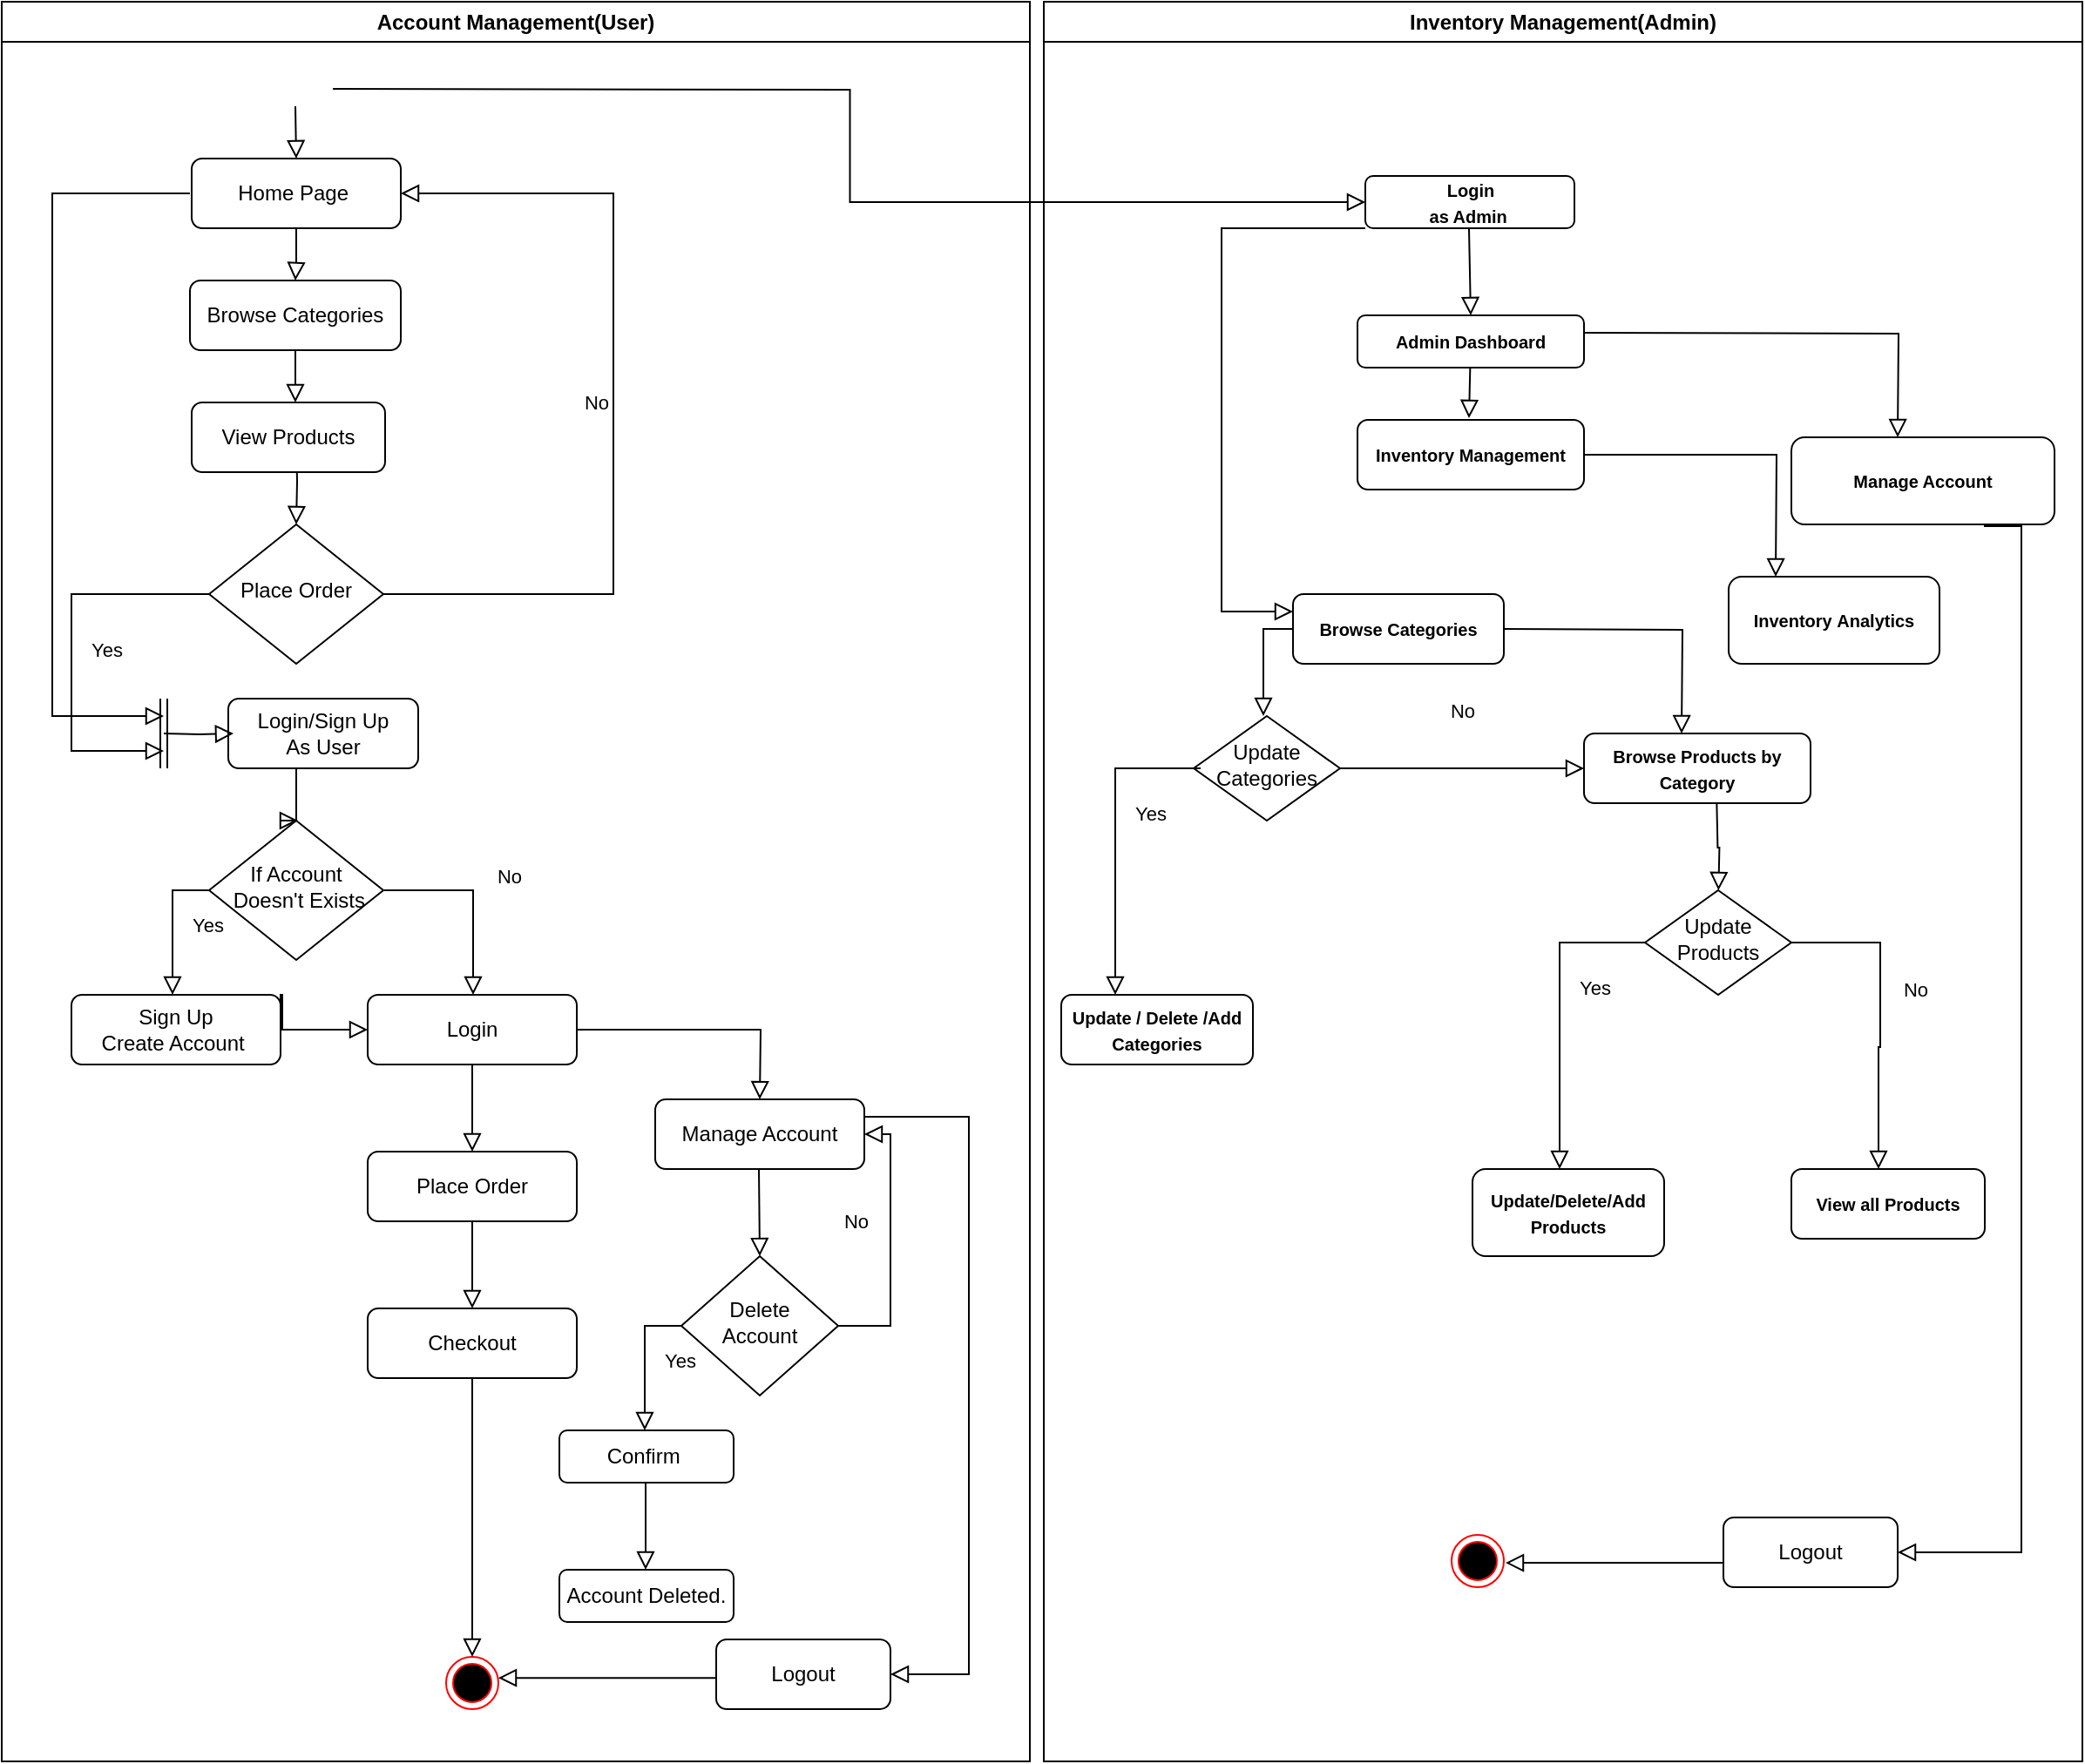 <mxfile scale="1" border="0" version="24.8.3">
  <diagram id="C5RBs43oDa-KdzZeNtuy" name="Page-1">
    <mxGraphModel dx="2741" dy="2236" grid="1" gridSize="10" guides="1" tooltips="1" connect="1" arrows="1" fold="1" page="1" pageScale="1" pageWidth="827" pageHeight="1169" math="0" shadow="0">
      <root>
        <mxCell id="WIyWlLk6GJQsqaUBKTNV-0" />
        <mxCell id="WIyWlLk6GJQsqaUBKTNV-1" parent="WIyWlLk6GJQsqaUBKTNV-0" />
        <mxCell id="5u7Is4vucsxlMqOVXEsp-0" value="Account Management(User)" style="swimlane;whiteSpace=wrap;html=1;align=center;" parent="WIyWlLk6GJQsqaUBKTNV-1" vertex="1">
          <mxGeometry x="-780" y="-750" width="590" height="1010" as="geometry" />
        </mxCell>
        <mxCell id="5u7Is4vucsxlMqOVXEsp-6" value="Place Order" style="rhombus;whiteSpace=wrap;html=1;shadow=0;fontFamily=Helvetica;fontSize=12;align=center;strokeWidth=1;spacing=6;spacingTop=-4;" parent="5u7Is4vucsxlMqOVXEsp-0" vertex="1">
          <mxGeometry x="119" y="300" width="100" height="80" as="geometry" />
        </mxCell>
        <mxCell id="5u7Is4vucsxlMqOVXEsp-13" value="" style="shape=image;html=1;verticalAlign=top;verticalLabelPosition=bottom;labelBackgroundColor=#ffffff;imageAspect=0;aspect=fixed;image=https://cdn4.iconfinder.com/data/icons/essential-app-2/16/record-round-circle-dot-128.png" parent="5u7Is4vucsxlMqOVXEsp-0" vertex="1">
          <mxGeometry x="150" y="30" width="38" height="38" as="geometry" />
        </mxCell>
        <mxCell id="5u7Is4vucsxlMqOVXEsp-3" value="Home Page&amp;nbsp;" style="rounded=1;whiteSpace=wrap;html=1;fontSize=12;glass=0;strokeWidth=1;shadow=0;" parent="5u7Is4vucsxlMqOVXEsp-0" vertex="1">
          <mxGeometry x="109" y="90" width="120" height="40" as="geometry" />
        </mxCell>
        <mxCell id="5u7Is4vucsxlMqOVXEsp-2" value="" style="rounded=0;html=1;jettySize=auto;orthogonalLoop=1;fontSize=11;endArrow=block;endFill=0;endSize=8;strokeWidth=1;shadow=0;labelBackgroundColor=none;edgeStyle=orthogonalEdgeStyle;" parent="5u7Is4vucsxlMqOVXEsp-0" target="5u7Is4vucsxlMqOVXEsp-6" edge="1">
          <mxGeometry relative="1" as="geometry">
            <mxPoint x="169" y="250" as="sourcePoint" />
          </mxGeometry>
        </mxCell>
        <mxCell id="5u7Is4vucsxlMqOVXEsp-14" value="" style="rounded=0;html=1;jettySize=auto;orthogonalLoop=1;fontSize=11;endArrow=block;endFill=0;endSize=8;strokeWidth=1;shadow=0;labelBackgroundColor=none;edgeStyle=orthogonalEdgeStyle;entryX=0.5;entryY=0;entryDx=0;entryDy=0;" parent="5u7Is4vucsxlMqOVXEsp-0" target="5u7Is4vucsxlMqOVXEsp-3" edge="1">
          <mxGeometry relative="1" as="geometry">
            <mxPoint x="168.5" y="60" as="sourcePoint" />
            <mxPoint x="169" y="100" as="targetPoint" />
          </mxGeometry>
        </mxCell>
        <mxCell id="5u7Is4vucsxlMqOVXEsp-16" value="Browse Categories" style="rounded=1;whiteSpace=wrap;html=1;fontSize=12;glass=0;strokeWidth=1;shadow=0;" parent="5u7Is4vucsxlMqOVXEsp-0" vertex="1">
          <mxGeometry x="108" y="160" width="121" height="40" as="geometry" />
        </mxCell>
        <mxCell id="5u7Is4vucsxlMqOVXEsp-17" value="" style="rounded=0;html=1;jettySize=auto;orthogonalLoop=1;fontSize=11;endArrow=block;endFill=0;endSize=8;strokeWidth=1;shadow=0;labelBackgroundColor=none;edgeStyle=orthogonalEdgeStyle;" parent="5u7Is4vucsxlMqOVXEsp-0" source="5u7Is4vucsxlMqOVXEsp-3" target="5u7Is4vucsxlMqOVXEsp-16" edge="1">
          <mxGeometry relative="1" as="geometry">
            <mxPoint x="199" y="170" as="sourcePoint" />
            <mxPoint x="199" y="240" as="targetPoint" />
          </mxGeometry>
        </mxCell>
        <mxCell id="5u7Is4vucsxlMqOVXEsp-5" value="No" style="edgeStyle=orthogonalEdgeStyle;rounded=0;html=1;jettySize=auto;orthogonalLoop=1;fontSize=11;endArrow=block;endFill=0;endSize=8;strokeWidth=1;shadow=0;labelBackgroundColor=none;entryX=1;entryY=0.5;entryDx=0;entryDy=0;exitX=1;exitY=0.5;exitDx=0;exitDy=0;" parent="5u7Is4vucsxlMqOVXEsp-0" source="5u7Is4vucsxlMqOVXEsp-6" edge="1">
          <mxGeometry y="10" relative="1" as="geometry">
            <mxPoint as="offset" />
            <mxPoint x="238" y="410" as="sourcePoint" />
            <mxPoint x="229" y="110" as="targetPoint" />
            <Array as="points">
              <mxPoint x="351" y="340" />
              <mxPoint x="351" y="110" />
            </Array>
          </mxGeometry>
        </mxCell>
        <mxCell id="5u7Is4vucsxlMqOVXEsp-23" value="Yes" style="rounded=0;html=1;jettySize=auto;orthogonalLoop=1;fontSize=11;endArrow=block;endFill=0;endSize=8;strokeWidth=1;shadow=0;labelBackgroundColor=none;edgeStyle=orthogonalEdgeStyle;exitX=0;exitY=0.5;exitDx=0;exitDy=0;" parent="5u7Is4vucsxlMqOVXEsp-0" source="5u7Is4vucsxlMqOVXEsp-6" edge="1">
          <mxGeometry y="20" relative="1" as="geometry">
            <mxPoint as="offset" />
            <mxPoint x="120.5" y="330" as="sourcePoint" />
            <mxPoint x="93" y="430" as="targetPoint" />
            <Array as="points">
              <mxPoint x="40" y="340" />
              <mxPoint x="40" y="430" />
            </Array>
          </mxGeometry>
        </mxCell>
        <mxCell id="5u7Is4vucsxlMqOVXEsp-25" value="Login/Sign Up&lt;br&gt;As User" style="rounded=1;whiteSpace=wrap;html=1;fontSize=12;glass=0;strokeWidth=1;shadow=0;" parent="5u7Is4vucsxlMqOVXEsp-0" vertex="1">
          <mxGeometry x="130" y="400" width="109" height="40" as="geometry" />
        </mxCell>
        <mxCell id="5u7Is4vucsxlMqOVXEsp-31" value="If Account&lt;div&gt;&amp;nbsp;Doesn&#39;t Exists&lt;/div&gt;" style="rhombus;whiteSpace=wrap;html=1;shadow=0;fontFamily=Helvetica;fontSize=12;align=center;strokeWidth=1;spacing=6;spacingTop=-4;" parent="5u7Is4vucsxlMqOVXEsp-0" vertex="1">
          <mxGeometry x="119" y="470" width="100" height="80" as="geometry" />
        </mxCell>
        <mxCell id="5u7Is4vucsxlMqOVXEsp-34" value="Yes" style="rounded=0;html=1;jettySize=auto;orthogonalLoop=1;fontSize=11;endArrow=block;endFill=0;endSize=8;strokeWidth=1;shadow=0;labelBackgroundColor=none;edgeStyle=orthogonalEdgeStyle;" parent="5u7Is4vucsxlMqOVXEsp-0" edge="1">
          <mxGeometry y="20" relative="1" as="geometry">
            <mxPoint as="offset" />
            <mxPoint x="119" y="510" as="sourcePoint" />
            <mxPoint x="98" y="570" as="targetPoint" />
            <Array as="points">
              <mxPoint x="98" y="510" />
            </Array>
          </mxGeometry>
        </mxCell>
        <mxCell id="5u7Is4vucsxlMqOVXEsp-38" value="Sign Up&lt;br&gt;Create Account&amp;nbsp;" style="rounded=1;whiteSpace=wrap;html=1;fontSize=12;glass=0;strokeWidth=1;shadow=0;" parent="5u7Is4vucsxlMqOVXEsp-0" vertex="1">
          <mxGeometry x="40" y="570" width="120" height="40" as="geometry" />
        </mxCell>
        <mxCell id="5u7Is4vucsxlMqOVXEsp-42" value="" style="rounded=0;html=1;jettySize=auto;orthogonalLoop=1;fontSize=11;endArrow=block;endFill=0;endSize=8;strokeWidth=1;shadow=0;labelBackgroundColor=none;edgeStyle=orthogonalEdgeStyle;" parent="5u7Is4vucsxlMqOVXEsp-0" edge="1">
          <mxGeometry relative="1" as="geometry">
            <mxPoint x="169" y="450" as="sourcePoint" />
            <mxPoint x="170" y="470" as="targetPoint" />
            <Array as="points">
              <mxPoint x="169" y="440" />
              <mxPoint x="169" y="440" />
            </Array>
          </mxGeometry>
        </mxCell>
        <mxCell id="5u7Is4vucsxlMqOVXEsp-49" value="No&lt;div&gt;&lt;br&gt;&lt;div&gt;&lt;br&gt;&lt;/div&gt;&lt;/div&gt;" style="rounded=0;html=1;jettySize=auto;orthogonalLoop=1;fontSize=11;endArrow=block;endFill=0;endSize=8;strokeWidth=1;shadow=0;labelBackgroundColor=none;edgeStyle=orthogonalEdgeStyle;" parent="5u7Is4vucsxlMqOVXEsp-0" edge="1">
          <mxGeometry y="20" relative="1" as="geometry">
            <mxPoint as="offset" />
            <mxPoint x="219.5" y="510" as="sourcePoint" />
            <mxPoint x="270.5" y="570" as="targetPoint" />
            <Array as="points">
              <mxPoint x="270.5" y="510" />
              <mxPoint x="270.5" y="570" />
            </Array>
          </mxGeometry>
        </mxCell>
        <mxCell id="5u7Is4vucsxlMqOVXEsp-52" value="Place Order" style="rounded=1;whiteSpace=wrap;html=1;fontSize=12;glass=0;strokeWidth=1;shadow=0;" parent="5u7Is4vucsxlMqOVXEsp-0" vertex="1">
          <mxGeometry x="210" y="660" width="120" height="40" as="geometry" />
        </mxCell>
        <mxCell id="5u7Is4vucsxlMqOVXEsp-53" value="" style="rounded=0;html=1;jettySize=auto;orthogonalLoop=1;fontSize=11;endArrow=block;endFill=0;endSize=8;strokeWidth=1;shadow=0;labelBackgroundColor=none;edgeStyle=orthogonalEdgeStyle;entryX=0;entryY=0.5;entryDx=0;entryDy=0;" parent="5u7Is4vucsxlMqOVXEsp-0" target="5u7Is4vucsxlMqOVXEsp-43" edge="1">
          <mxGeometry relative="1" as="geometry">
            <mxPoint x="160" y="590" as="sourcePoint" />
            <mxPoint x="160.5" y="640" as="targetPoint" />
            <Array as="points">
              <mxPoint x="160" y="570" />
              <mxPoint x="161" y="590" />
            </Array>
          </mxGeometry>
        </mxCell>
        <mxCell id="5u7Is4vucsxlMqOVXEsp-55" value="" style="rounded=0;html=1;jettySize=auto;orthogonalLoop=1;fontSize=11;endArrow=block;endFill=0;endSize=8;strokeWidth=1;shadow=0;labelBackgroundColor=none;edgeStyle=orthogonalEdgeStyle;entryX=0.5;entryY=0;entryDx=0;entryDy=0;" parent="5u7Is4vucsxlMqOVXEsp-0" source="5u7Is4vucsxlMqOVXEsp-43" target="5u7Is4vucsxlMqOVXEsp-52" edge="1">
          <mxGeometry relative="1" as="geometry">
            <mxPoint x="269.5" y="590" as="sourcePoint" />
            <mxPoint x="270" y="640" as="targetPoint" />
          </mxGeometry>
        </mxCell>
        <mxCell id="5u7Is4vucsxlMqOVXEsp-43" value="Login" style="rounded=1;whiteSpace=wrap;html=1;fontSize=12;glass=0;strokeWidth=1;shadow=0;" parent="5u7Is4vucsxlMqOVXEsp-0" vertex="1">
          <mxGeometry x="210" y="570" width="120" height="40" as="geometry" />
        </mxCell>
        <mxCell id="5u7Is4vucsxlMqOVXEsp-63" value="View Products" style="rounded=1;whiteSpace=wrap;html=1;fontSize=12;glass=0;strokeWidth=1;shadow=0;" parent="5u7Is4vucsxlMqOVXEsp-0" vertex="1">
          <mxGeometry x="109" y="230" width="111" height="40" as="geometry" />
        </mxCell>
        <mxCell id="5u7Is4vucsxlMqOVXEsp-65" value="" style="rounded=0;html=1;jettySize=auto;orthogonalLoop=1;fontSize=11;endArrow=block;endFill=0;endSize=8;strokeWidth=1;shadow=0;labelBackgroundColor=none;edgeStyle=orthogonalEdgeStyle;" parent="5u7Is4vucsxlMqOVXEsp-0" edge="1">
          <mxGeometry relative="1" as="geometry">
            <mxPoint x="168.5" y="200" as="sourcePoint" />
            <mxPoint x="168.5" y="230" as="targetPoint" />
          </mxGeometry>
        </mxCell>
        <mxCell id="5u7Is4vucsxlMqOVXEsp-106" value="" style="rounded=0;html=1;jettySize=auto;orthogonalLoop=1;fontSize=11;endArrow=block;endFill=0;endSize=8;strokeWidth=1;shadow=0;labelBackgroundColor=none;edgeStyle=orthogonalEdgeStyle;exitX=0;exitY=0.5;exitDx=0;exitDy=0;" parent="5u7Is4vucsxlMqOVXEsp-0" edge="1">
          <mxGeometry y="20" relative="1" as="geometry">
            <mxPoint as="offset" />
            <mxPoint x="108" y="110" as="sourcePoint" />
            <mxPoint x="93" y="410" as="targetPoint" />
            <Array as="points">
              <mxPoint x="29" y="110" />
              <mxPoint x="29" y="410" />
            </Array>
          </mxGeometry>
        </mxCell>
        <mxCell id="5u7Is4vucsxlMqOVXEsp-108" value="" style="shape=link;html=1;rounded=0;" parent="5u7Is4vucsxlMqOVXEsp-0" edge="1">
          <mxGeometry width="100" relative="1" as="geometry">
            <mxPoint x="93" y="440" as="sourcePoint" />
            <mxPoint x="93" y="400" as="targetPoint" />
          </mxGeometry>
        </mxCell>
        <mxCell id="5u7Is4vucsxlMqOVXEsp-111" value="" style="rounded=0;html=1;jettySize=auto;orthogonalLoop=1;fontSize=11;endArrow=block;endFill=0;endSize=8;strokeWidth=1;shadow=0;labelBackgroundColor=none;edgeStyle=orthogonalEdgeStyle;" parent="5u7Is4vucsxlMqOVXEsp-0" edge="1">
          <mxGeometry relative="1" as="geometry">
            <mxPoint x="93" y="420" as="sourcePoint" />
            <mxPoint x="133" y="420" as="targetPoint" />
          </mxGeometry>
        </mxCell>
        <mxCell id="5u7Is4vucsxlMqOVXEsp-104" value="" style="rounded=0;html=1;jettySize=auto;orthogonalLoop=1;fontSize=11;endArrow=block;endFill=0;endSize=8;strokeWidth=1;shadow=0;labelBackgroundColor=none;edgeStyle=orthogonalEdgeStyle;" parent="5u7Is4vucsxlMqOVXEsp-0" source="5u7Is4vucsxlMqOVXEsp-43" edge="1">
          <mxGeometry relative="1" as="geometry">
            <mxPoint x="290" y="410" as="sourcePoint" />
            <mxPoint x="435" y="630" as="targetPoint" />
          </mxGeometry>
        </mxCell>
        <mxCell id="5u7Is4vucsxlMqOVXEsp-122" value="Delete Account" style="rhombus;whiteSpace=wrap;html=1;shadow=0;fontFamily=Helvetica;fontSize=12;align=center;strokeWidth=1;spacing=6;spacingTop=-4;" parent="5u7Is4vucsxlMqOVXEsp-0" vertex="1">
          <mxGeometry x="390" y="720" width="90" height="80" as="geometry" />
        </mxCell>
        <mxCell id="5u7Is4vucsxlMqOVXEsp-123" value="Yes" style="rounded=0;html=1;jettySize=auto;orthogonalLoop=1;fontSize=11;endArrow=block;endFill=0;endSize=8;strokeWidth=1;shadow=0;labelBackgroundColor=none;edgeStyle=orthogonalEdgeStyle;" parent="5u7Is4vucsxlMqOVXEsp-0" edge="1">
          <mxGeometry y="20" relative="1" as="geometry">
            <mxPoint as="offset" />
            <mxPoint x="390" y="760" as="sourcePoint" />
            <mxPoint x="369" y="820" as="targetPoint" />
            <Array as="points">
              <mxPoint x="369" y="760" />
            </Array>
          </mxGeometry>
        </mxCell>
        <mxCell id="5u7Is4vucsxlMqOVXEsp-124" value="No&lt;div&gt;&lt;br&gt;&lt;div&gt;&lt;br&gt;&lt;/div&gt;&lt;/div&gt;" style="rounded=0;html=1;jettySize=auto;orthogonalLoop=1;fontSize=11;endArrow=block;endFill=0;endSize=8;strokeWidth=1;shadow=0;labelBackgroundColor=none;edgeStyle=orthogonalEdgeStyle;entryX=1;entryY=0.5;entryDx=0;entryDy=0;" parent="5u7Is4vucsxlMqOVXEsp-0" target="AFHdcMxETkSCcAUdp-tD-3" edge="1">
          <mxGeometry y="20" relative="1" as="geometry">
            <mxPoint as="offset" />
            <mxPoint x="480" y="760" as="sourcePoint" />
            <mxPoint x="510" y="820" as="targetPoint" />
            <Array as="points">
              <mxPoint x="510" y="760" />
              <mxPoint x="510" y="650" />
            </Array>
          </mxGeometry>
        </mxCell>
        <mxCell id="AFHdcMxETkSCcAUdp-tD-3" value="Manage Account" style="rounded=1;whiteSpace=wrap;html=1;fontSize=12;glass=0;strokeWidth=1;shadow=0;" parent="5u7Is4vucsxlMqOVXEsp-0" vertex="1">
          <mxGeometry x="375" y="630" width="120" height="40" as="geometry" />
        </mxCell>
        <mxCell id="AFHdcMxETkSCcAUdp-tD-4" value="" style="rounded=0;html=1;jettySize=auto;orthogonalLoop=1;fontSize=11;endArrow=block;endFill=0;endSize=8;strokeWidth=1;shadow=0;labelBackgroundColor=none;edgeStyle=orthogonalEdgeStyle;entryX=0.5;entryY=0;entryDx=0;entryDy=0;" parent="5u7Is4vucsxlMqOVXEsp-0" target="5u7Is4vucsxlMqOVXEsp-122" edge="1">
          <mxGeometry relative="1" as="geometry">
            <mxPoint x="434.5" y="670" as="sourcePoint" />
            <mxPoint x="435" y="700" as="targetPoint" />
          </mxGeometry>
        </mxCell>
        <mxCell id="AFHdcMxETkSCcAUdp-tD-8" value="Confirm&amp;nbsp;" style="rounded=1;whiteSpace=wrap;html=1;fontSize=12;glass=0;strokeWidth=1;shadow=0;" parent="5u7Is4vucsxlMqOVXEsp-0" vertex="1">
          <mxGeometry x="320" y="820" width="100" height="30" as="geometry" />
        </mxCell>
        <mxCell id="AFHdcMxETkSCcAUdp-tD-9" value="" style="rounded=0;html=1;jettySize=auto;orthogonalLoop=1;fontSize=11;endArrow=block;endFill=0;endSize=8;strokeWidth=1;shadow=0;labelBackgroundColor=none;edgeStyle=orthogonalEdgeStyle;entryX=0.5;entryY=0;entryDx=0;entryDy=0;" parent="5u7Is4vucsxlMqOVXEsp-0" edge="1">
          <mxGeometry relative="1" as="geometry">
            <mxPoint x="270" y="700" as="sourcePoint" />
            <mxPoint x="270" y="750" as="targetPoint" />
          </mxGeometry>
        </mxCell>
        <mxCell id="AFHdcMxETkSCcAUdp-tD-43" value="Checkout" style="rounded=1;whiteSpace=wrap;html=1;fontSize=12;glass=0;strokeWidth=1;shadow=0;" parent="5u7Is4vucsxlMqOVXEsp-0" vertex="1">
          <mxGeometry x="210" y="750" width="120" height="40" as="geometry" />
        </mxCell>
        <mxCell id="AFHdcMxETkSCcAUdp-tD-44" value="Account Deleted." style="rounded=1;whiteSpace=wrap;html=1;fontSize=12;glass=0;strokeWidth=1;shadow=0;" parent="5u7Is4vucsxlMqOVXEsp-0" vertex="1">
          <mxGeometry x="320" y="900" width="100" height="30" as="geometry" />
        </mxCell>
        <mxCell id="AFHdcMxETkSCcAUdp-tD-50" value="" style="rounded=0;html=1;jettySize=auto;orthogonalLoop=1;fontSize=11;endArrow=block;endFill=0;endSize=8;strokeWidth=1;shadow=0;labelBackgroundColor=none;edgeStyle=orthogonalEdgeStyle;entryX=0.5;entryY=0;entryDx=0;entryDy=0;" parent="5u7Is4vucsxlMqOVXEsp-0" edge="1">
          <mxGeometry relative="1" as="geometry">
            <mxPoint x="369.5" y="850" as="sourcePoint" />
            <mxPoint x="369.5" y="900" as="targetPoint" />
          </mxGeometry>
        </mxCell>
        <mxCell id="AFHdcMxETkSCcAUdp-tD-51" value="" style="ellipse;html=1;shape=endState;fillColor=#000000;strokeColor=#ff0000;" parent="5u7Is4vucsxlMqOVXEsp-0" vertex="1">
          <mxGeometry x="255" y="950" width="30" height="30" as="geometry" />
        </mxCell>
        <mxCell id="AFHdcMxETkSCcAUdp-tD-52" value="" style="rounded=0;html=1;jettySize=auto;orthogonalLoop=1;fontSize=11;endArrow=block;endFill=0;endSize=8;strokeWidth=1;shadow=0;labelBackgroundColor=none;edgeStyle=orthogonalEdgeStyle;entryX=0.5;entryY=0;entryDx=0;entryDy=0;exitX=0.5;exitY=1;exitDx=0;exitDy=0;" parent="5u7Is4vucsxlMqOVXEsp-0" source="AFHdcMxETkSCcAUdp-tD-43" target="AFHdcMxETkSCcAUdp-tD-51" edge="1">
          <mxGeometry relative="1" as="geometry">
            <mxPoint x="269.17" y="770" as="sourcePoint" />
            <mxPoint x="269.67" y="900" as="targetPoint" />
          </mxGeometry>
        </mxCell>
        <mxCell id="AFHdcMxETkSCcAUdp-tD-53" value="" style="rounded=0;html=1;jettySize=auto;orthogonalLoop=1;fontSize=11;endArrow=block;endFill=0;endSize=8;strokeWidth=1;shadow=0;labelBackgroundColor=none;edgeStyle=orthogonalEdgeStyle;entryX=0;entryY=0.5;entryDx=0;entryDy=0;" parent="5u7Is4vucsxlMqOVXEsp-0" target="5u7Is4vucsxlMqOVXEsp-68" edge="1">
          <mxGeometry relative="1" as="geometry">
            <mxPoint x="190" y="50" as="sourcePoint" />
            <mxPoint x="750" y="80" as="targetPoint" />
          </mxGeometry>
        </mxCell>
        <mxCell id="IQwxHEViaEDwBF2lhAOL-0" value="" style="rounded=0;html=1;jettySize=auto;orthogonalLoop=1;fontSize=11;endArrow=block;endFill=0;endSize=8;strokeWidth=1;shadow=0;labelBackgroundColor=none;edgeStyle=orthogonalEdgeStyle;" parent="5u7Is4vucsxlMqOVXEsp-0" edge="1">
          <mxGeometry relative="1" as="geometry">
            <mxPoint x="495" y="640" as="sourcePoint" />
            <mxPoint x="510" y="960" as="targetPoint" />
            <Array as="points">
              <mxPoint x="555" y="640.44" />
            </Array>
          </mxGeometry>
        </mxCell>
        <mxCell id="IQwxHEViaEDwBF2lhAOL-3" value="Logout" style="rounded=1;whiteSpace=wrap;html=1;fontSize=12;glass=0;strokeWidth=1;shadow=0;" parent="5u7Is4vucsxlMqOVXEsp-0" vertex="1">
          <mxGeometry x="410" y="940" width="100" height="40" as="geometry" />
        </mxCell>
        <mxCell id="5u7Is4vucsxlMqOVXEsp-120" value="" style="rounded=0;html=1;jettySize=auto;orthogonalLoop=1;fontSize=11;endArrow=block;endFill=0;endSize=8;strokeWidth=1;shadow=0;labelBackgroundColor=none;edgeStyle=orthogonalEdgeStyle;exitX=0;exitY=0.5;exitDx=0;exitDy=0;" parent="5u7Is4vucsxlMqOVXEsp-0" source="IQwxHEViaEDwBF2lhAOL-3" edge="1">
          <mxGeometry relative="1" as="geometry">
            <mxPoint x="373" y="967.92" as="sourcePoint" />
            <mxPoint x="285" y="962.09" as="targetPoint" />
            <Array as="points">
              <mxPoint x="410" y="962" />
            </Array>
          </mxGeometry>
        </mxCell>
        <mxCell id="5u7Is4vucsxlMqOVXEsp-1" value="Inventory Management(Admin)" style="swimlane;whiteSpace=wrap;html=1;" parent="WIyWlLk6GJQsqaUBKTNV-1" vertex="1">
          <mxGeometry x="-182" y="-750" width="596" height="1010" as="geometry" />
        </mxCell>
        <mxCell id="5u7Is4vucsxlMqOVXEsp-68" value="&lt;font style=&quot;font-size: 10px;&quot;&gt;&lt;b&gt;Login&lt;/b&gt;&lt;/font&gt;&lt;div&gt;&lt;font style=&quot;font-size: 10px;&quot;&gt;&lt;b&gt;as Admin&amp;nbsp;&lt;/b&gt;&lt;/font&gt;&lt;/div&gt;" style="rounded=1;whiteSpace=wrap;html=1;fontSize=12;glass=0;strokeWidth=1;shadow=0;" parent="5u7Is4vucsxlMqOVXEsp-1" vertex="1">
          <mxGeometry x="184.5" y="100" width="120" height="30" as="geometry" />
        </mxCell>
        <mxCell id="5u7Is4vucsxlMqOVXEsp-101" value="&lt;font style=&quot;font-size: 10px;&quot;&gt;&lt;b&gt;Browse Categories&lt;/b&gt;&lt;/font&gt;" style="rounded=1;whiteSpace=wrap;html=1;fontSize=12;glass=0;strokeWidth=1;shadow=0;" parent="5u7Is4vucsxlMqOVXEsp-1" vertex="1">
          <mxGeometry x="143" y="340" width="121" height="40" as="geometry" />
        </mxCell>
        <mxCell id="5u7Is4vucsxlMqOVXEsp-115" value="&lt;font style=&quot;font-size: 10px;&quot;&gt;&lt;b&gt;Update / Delete /Add Categories&lt;/b&gt;&lt;/font&gt;" style="rounded=1;whiteSpace=wrap;html=1;fontSize=12;glass=0;strokeWidth=1;shadow=0;" parent="5u7Is4vucsxlMqOVXEsp-1" vertex="1">
          <mxGeometry x="10" y="570" width="110" height="40" as="geometry" />
        </mxCell>
        <mxCell id="5u7Is4vucsxlMqOVXEsp-117" value="&lt;b style=&quot;--un-rotate: 0; --un-rotate-x: 0; --un-rotate-y: 0; --un-rotate-z: 0; --un-scale-x: 1; --un-scale-y: 1; --un-scale-z: 1; --un-skew-x: 0; --un-skew-y: 0; --un-translate-x: 0; --un-translate-y: 0; --un-translate-z: 0; --un-pan-x: ; --un-pan-y: ; --un-pinch-zoom: ; --un-scroll-snap-strictness: proximity; --un-ordinal: ; --un-slashed-zero: ; --un-numeric-figure: ; --un-numeric-spacing: ; --un-numeric-fraction: ; --un-border-spacing-x: 0; --un-border-spacing-y: 0; --un-ring-offset-shadow: 0 0 rgb(0 0 0 / 0); --un-ring-shadow: 0 0 rgb(0 0 0 / 0); --un-shadow-inset: ; --un-shadow: 0 0 rgb(0 0 0 / 0); --un-ring-inset: ; --un-ring-offset-width: 0px; --un-ring-offset-color: #fff; --un-ring-width: 0px; --un-ring-color: rgb(147 197 253 / .5); --un-blur: ; --un-brightness: ; --un-contrast: ; --un-drop-shadow: ; --un-grayscale: ; --un-hue-rotate: ; --un-invert: ; --un-saturate: ; --un-sepia: ; --un-backdrop-blur: ; --un-backdrop-brightness: ; --un-backdrop-contrast: ; --un-backdrop-grayscale: ; --un-backdrop-hue-rotate: ; --un-backdrop-invert: ; --un-backdrop-opacity: ; --un-backdrop-saturate: ; --un-backdrop-sepia: ; font-size: 10px;&quot;&gt;Inventory&lt;/b&gt;&lt;b&gt;&lt;font style=&quot;font-size: 10px;&quot;&gt;&amp;nbsp;Analytics&lt;/font&gt;&lt;/b&gt;" style="rounded=1;whiteSpace=wrap;html=1;fontSize=12;glass=0;strokeWidth=1;shadow=0;" parent="5u7Is4vucsxlMqOVXEsp-1" vertex="1">
          <mxGeometry x="393" y="330" width="121" height="50" as="geometry" />
        </mxCell>
        <mxCell id="5u7Is4vucsxlMqOVXEsp-114" value="&lt;font style=&quot;font-size: 10px;&quot;&gt;&lt;b&gt;Admin Dashboard&lt;/b&gt;&lt;/font&gt;" style="rounded=1;whiteSpace=wrap;html=1;fontSize=12;glass=0;strokeWidth=1;shadow=0;" parent="5u7Is4vucsxlMqOVXEsp-1" vertex="1">
          <mxGeometry x="180" y="180" width="130" height="30" as="geometry" />
        </mxCell>
        <mxCell id="5u7Is4vucsxlMqOVXEsp-119" value="" style="rounded=0;html=1;jettySize=auto;orthogonalLoop=1;fontSize=11;endArrow=block;endFill=0;endSize=8;strokeWidth=1;shadow=0;labelBackgroundColor=none;edgeStyle=orthogonalEdgeStyle;entryX=0.5;entryY=0;entryDx=0;entryDy=0;" parent="5u7Is4vucsxlMqOVXEsp-1" target="5u7Is4vucsxlMqOVXEsp-114" edge="1">
          <mxGeometry relative="1" as="geometry">
            <mxPoint x="244" y="130" as="sourcePoint" />
            <mxPoint x="245" y="160" as="targetPoint" />
          </mxGeometry>
        </mxCell>
        <mxCell id="AFHdcMxETkSCcAUdp-tD-0" value="&lt;font style=&quot;font-size: 10px;&quot;&gt;&lt;b&gt;Inventory Management&lt;/b&gt;&lt;/font&gt;" style="rounded=1;whiteSpace=wrap;html=1;fontSize=12;glass=0;strokeWidth=1;shadow=0;" parent="5u7Is4vucsxlMqOVXEsp-1" vertex="1">
          <mxGeometry x="180" y="240" width="130" height="40" as="geometry" />
        </mxCell>
        <mxCell id="IQwxHEViaEDwBF2lhAOL-8" value="Update Categories" style="rhombus;whiteSpace=wrap;html=1;shadow=0;fontFamily=Helvetica;fontSize=12;align=center;strokeWidth=1;spacing=6;spacingTop=-4;" parent="5u7Is4vucsxlMqOVXEsp-1" vertex="1">
          <mxGeometry x="86" y="410" width="84" height="60" as="geometry" />
        </mxCell>
        <mxCell id="IQwxHEViaEDwBF2lhAOL-9" value="Yes" style="rounded=0;html=1;jettySize=auto;orthogonalLoop=1;fontSize=11;endArrow=block;endFill=0;endSize=8;strokeWidth=1;shadow=0;labelBackgroundColor=none;edgeStyle=orthogonalEdgeStyle;" parent="5u7Is4vucsxlMqOVXEsp-1" edge="1">
          <mxGeometry y="20" relative="1" as="geometry">
            <mxPoint as="offset" />
            <mxPoint x="61" y="440" as="sourcePoint" />
            <mxPoint x="41" y="570" as="targetPoint" />
            <Array as="points">
              <mxPoint x="90" y="440" />
              <mxPoint x="41" y="440" />
            </Array>
          </mxGeometry>
        </mxCell>
        <mxCell id="IQwxHEViaEDwBF2lhAOL-11" value="No&lt;div&gt;&lt;br&gt;&lt;div&gt;&lt;br&gt;&lt;/div&gt;&lt;/div&gt;" style="rounded=0;html=1;jettySize=auto;orthogonalLoop=1;fontSize=11;endArrow=block;endFill=0;endSize=8;strokeWidth=1;shadow=0;labelBackgroundColor=none;edgeStyle=orthogonalEdgeStyle;exitX=1;exitY=0.5;exitDx=0;exitDy=0;entryX=0;entryY=0.5;entryDx=0;entryDy=0;" parent="5u7Is4vucsxlMqOVXEsp-1" source="IQwxHEViaEDwBF2lhAOL-8" target="IQwxHEViaEDwBF2lhAOL-21" edge="1">
          <mxGeometry y="20" relative="1" as="geometry">
            <mxPoint as="offset" />
            <mxPoint x="174" y="440" as="sourcePoint" />
            <mxPoint x="224" y="570" as="targetPoint" />
            <Array as="points">
              <mxPoint x="260" y="440" />
              <mxPoint x="260" y="440" />
            </Array>
          </mxGeometry>
        </mxCell>
        <mxCell id="IQwxHEViaEDwBF2lhAOL-20" value="" style="rounded=0;html=1;jettySize=auto;orthogonalLoop=1;fontSize=11;endArrow=block;endFill=0;endSize=8;strokeWidth=1;shadow=0;labelBackgroundColor=none;edgeStyle=orthogonalEdgeStyle;" parent="5u7Is4vucsxlMqOVXEsp-1" edge="1">
          <mxGeometry relative="1" as="geometry">
            <mxPoint x="264" y="360" as="sourcePoint" />
            <mxPoint x="366" y="420" as="targetPoint" />
          </mxGeometry>
        </mxCell>
        <mxCell id="IQwxHEViaEDwBF2lhAOL-21" value="&lt;font style=&quot;font-size: 10px;&quot;&gt;&lt;b&gt;Browse Products by Category&lt;/b&gt;&lt;/font&gt;" style="rounded=1;whiteSpace=wrap;html=1;fontSize=12;glass=0;strokeWidth=1;shadow=0;" parent="5u7Is4vucsxlMqOVXEsp-1" vertex="1">
          <mxGeometry x="310" y="420" width="130" height="40" as="geometry" />
        </mxCell>
        <mxCell id="IQwxHEViaEDwBF2lhAOL-23" value="Update Products" style="rhombus;whiteSpace=wrap;html=1;shadow=0;fontFamily=Helvetica;fontSize=12;align=center;strokeWidth=1;spacing=6;spacingTop=-4;" parent="5u7Is4vucsxlMqOVXEsp-1" vertex="1">
          <mxGeometry x="345" y="510" width="84" height="60" as="geometry" />
        </mxCell>
        <mxCell id="IQwxHEViaEDwBF2lhAOL-24" value="Yes" style="rounded=0;html=1;jettySize=auto;orthogonalLoop=1;fontSize=11;endArrow=block;endFill=0;endSize=8;strokeWidth=1;shadow=0;labelBackgroundColor=none;edgeStyle=orthogonalEdgeStyle;" parent="5u7Is4vucsxlMqOVXEsp-1" edge="1">
          <mxGeometry y="20" relative="1" as="geometry">
            <mxPoint as="offset" />
            <mxPoint x="316" y="540" as="sourcePoint" />
            <mxPoint x="296" y="670" as="targetPoint" />
            <Array as="points">
              <mxPoint x="345" y="540" />
              <mxPoint x="296" y="540" />
            </Array>
          </mxGeometry>
        </mxCell>
        <mxCell id="IQwxHEViaEDwBF2lhAOL-25" value="No&lt;div&gt;&lt;br&gt;&lt;div&gt;&lt;br&gt;&lt;/div&gt;&lt;/div&gt;" style="rounded=0;html=1;jettySize=auto;orthogonalLoop=1;fontSize=11;endArrow=block;endFill=0;endSize=8;strokeWidth=1;shadow=0;labelBackgroundColor=none;edgeStyle=orthogonalEdgeStyle;" parent="5u7Is4vucsxlMqOVXEsp-1" edge="1">
          <mxGeometry y="20" relative="1" as="geometry">
            <mxPoint as="offset" />
            <mxPoint x="429" y="540" as="sourcePoint" />
            <mxPoint x="479" y="670" as="targetPoint" />
            <Array as="points">
              <mxPoint x="480" y="540" />
              <mxPoint x="480" y="600" />
            </Array>
          </mxGeometry>
        </mxCell>
        <mxCell id="IQwxHEViaEDwBF2lhAOL-26" value="&lt;b&gt;&lt;font style=&quot;font-size: 10px;&quot;&gt;Update/Delete/Add Products&lt;/font&gt;&lt;/b&gt;" style="rounded=1;whiteSpace=wrap;html=1;fontSize=12;glass=0;strokeWidth=1;shadow=0;" parent="5u7Is4vucsxlMqOVXEsp-1" vertex="1">
          <mxGeometry x="246" y="670" width="110" height="50" as="geometry" />
        </mxCell>
        <mxCell id="IQwxHEViaEDwBF2lhAOL-28" value="" style="rounded=0;html=1;jettySize=auto;orthogonalLoop=1;fontSize=11;endArrow=block;endFill=0;endSize=8;strokeWidth=1;shadow=0;labelBackgroundColor=none;edgeStyle=orthogonalEdgeStyle;exitX=0.168;exitY=1.081;exitDx=0;exitDy=0;exitPerimeter=0;" parent="5u7Is4vucsxlMqOVXEsp-1" edge="1">
          <mxGeometry relative="1" as="geometry">
            <mxPoint x="244.67" y="210" as="sourcePoint" />
            <mxPoint x="244" y="239" as="targetPoint" />
          </mxGeometry>
        </mxCell>
        <mxCell id="IQwxHEViaEDwBF2lhAOL-29" value="&lt;font style=&quot;font-size: 10px;&quot;&gt;&lt;b&gt;View all Products&lt;/b&gt;&lt;/font&gt;" style="rounded=1;whiteSpace=wrap;html=1;fontSize=12;glass=0;strokeWidth=1;shadow=0;" parent="5u7Is4vucsxlMqOVXEsp-1" vertex="1">
          <mxGeometry x="429" y="670" width="111" height="40" as="geometry" />
        </mxCell>
        <mxCell id="IQwxHEViaEDwBF2lhAOL-30" value="" style="rounded=0;html=1;jettySize=auto;orthogonalLoop=1;fontSize=11;endArrow=block;endFill=0;endSize=8;strokeWidth=1;shadow=0;labelBackgroundColor=none;edgeStyle=orthogonalEdgeStyle;exitX=0;exitY=0.5;exitDx=0;exitDy=0;" parent="5u7Is4vucsxlMqOVXEsp-1" source="5u7Is4vucsxlMqOVXEsp-101" edge="1">
          <mxGeometry y="20" relative="1" as="geometry">
            <mxPoint as="offset" />
            <mxPoint x="147" y="350" as="sourcePoint" />
            <mxPoint x="126" y="410" as="targetPoint" />
            <Array as="points">
              <mxPoint x="126" y="360" />
            </Array>
          </mxGeometry>
        </mxCell>
        <mxCell id="IQwxHEViaEDwBF2lhAOL-36" value="" style="rounded=0;html=1;jettySize=auto;orthogonalLoop=1;fontSize=11;endArrow=block;endFill=0;endSize=8;strokeWidth=1;shadow=0;labelBackgroundColor=none;edgeStyle=orthogonalEdgeStyle;entryX=0.5;entryY=0;entryDx=0;entryDy=0;" parent="5u7Is4vucsxlMqOVXEsp-1" edge="1">
          <mxGeometry relative="1" as="geometry">
            <mxPoint x="386.17" y="460" as="sourcePoint" />
            <mxPoint x="387.17" y="510" as="targetPoint" />
          </mxGeometry>
        </mxCell>
        <mxCell id="IQwxHEViaEDwBF2lhAOL-42" value="" style="rounded=0;html=1;jettySize=auto;orthogonalLoop=1;fontSize=11;endArrow=block;endFill=0;endSize=8;strokeWidth=1;shadow=0;labelBackgroundColor=none;edgeStyle=orthogonalEdgeStyle;exitX=1;exitY=0.5;exitDx=0;exitDy=0;" parent="5u7Is4vucsxlMqOVXEsp-1" source="AFHdcMxETkSCcAUdp-tD-0" edge="1">
          <mxGeometry relative="1" as="geometry">
            <mxPoint x="290" y="310" as="sourcePoint" />
            <mxPoint x="420" y="330" as="targetPoint" />
          </mxGeometry>
        </mxCell>
        <mxCell id="IQwxHEViaEDwBF2lhAOL-43" value="" style="rounded=0;html=1;jettySize=auto;orthogonalLoop=1;fontSize=11;endArrow=block;endFill=0;endSize=8;strokeWidth=1;shadow=0;labelBackgroundColor=none;edgeStyle=orthogonalEdgeStyle;exitX=1;exitY=0.5;exitDx=0;exitDy=0;" parent="5u7Is4vucsxlMqOVXEsp-1" edge="1">
          <mxGeometry relative="1" as="geometry">
            <mxPoint x="310" y="190" as="sourcePoint" />
            <mxPoint x="490" y="250" as="targetPoint" />
          </mxGeometry>
        </mxCell>
        <mxCell id="IQwxHEViaEDwBF2lhAOL-44" value="&lt;b&gt;&lt;font style=&quot;font-size: 10px;&quot;&gt;Manage Account&lt;/font&gt;&lt;/b&gt;" style="rounded=1;whiteSpace=wrap;html=1;fontSize=12;glass=0;strokeWidth=1;shadow=0;" parent="5u7Is4vucsxlMqOVXEsp-1" vertex="1">
          <mxGeometry x="429" y="250" width="151" height="50" as="geometry" />
        </mxCell>
        <mxCell id="IQwxHEViaEDwBF2lhAOL-47" value="" style="rounded=0;html=1;jettySize=auto;orthogonalLoop=1;fontSize=11;endArrow=block;endFill=0;endSize=8;strokeWidth=1;shadow=0;labelBackgroundColor=none;edgeStyle=orthogonalEdgeStyle;" parent="5u7Is4vucsxlMqOVXEsp-1" edge="1">
          <mxGeometry relative="1" as="geometry">
            <mxPoint x="540" y="300" as="sourcePoint" />
            <mxPoint x="490" y="890" as="targetPoint" />
            <Array as="points">
              <mxPoint x="561" y="301" />
              <mxPoint x="561" y="890" />
            </Array>
          </mxGeometry>
        </mxCell>
        <mxCell id="IQwxHEViaEDwBF2lhAOL-48" value="Logout" style="rounded=1;whiteSpace=wrap;html=1;fontSize=12;glass=0;strokeWidth=1;shadow=0;" parent="5u7Is4vucsxlMqOVXEsp-1" vertex="1">
          <mxGeometry x="390" y="870" width="100" height="40" as="geometry" />
        </mxCell>
        <mxCell id="IQwxHEViaEDwBF2lhAOL-49" value="" style="ellipse;html=1;shape=endState;fillColor=#000000;strokeColor=#ff0000;" parent="5u7Is4vucsxlMqOVXEsp-1" vertex="1">
          <mxGeometry x="234" y="880" width="30" height="30" as="geometry" />
        </mxCell>
        <mxCell id="IQwxHEViaEDwBF2lhAOL-50" value="" style="rounded=0;html=1;jettySize=auto;orthogonalLoop=1;fontSize=11;endArrow=block;endFill=0;endSize=8;strokeWidth=1;shadow=0;labelBackgroundColor=none;edgeStyle=orthogonalEdgeStyle;exitX=0;exitY=0.5;exitDx=0;exitDy=0;" parent="5u7Is4vucsxlMqOVXEsp-1" edge="1">
          <mxGeometry relative="1" as="geometry">
            <mxPoint x="390" y="893.92" as="sourcePoint" />
            <mxPoint x="265" y="896.01" as="targetPoint" />
            <Array as="points">
              <mxPoint x="390" y="895.92" />
            </Array>
          </mxGeometry>
        </mxCell>
        <mxCell id="-VJvyGPl3YeHZAWOOZER-6" value="" style="rounded=0;html=1;jettySize=auto;orthogonalLoop=1;fontSize=11;endArrow=block;endFill=0;endSize=8;strokeWidth=1;shadow=0;labelBackgroundColor=none;edgeStyle=orthogonalEdgeStyle;exitX=0;exitY=1;exitDx=0;exitDy=0;entryX=0;entryY=0.25;entryDx=0;entryDy=0;" parent="5u7Is4vucsxlMqOVXEsp-1" source="5u7Is4vucsxlMqOVXEsp-68" target="5u7Is4vucsxlMqOVXEsp-101" edge="1">
          <mxGeometry relative="1" as="geometry">
            <mxPoint x="143" y="150" as="sourcePoint" />
            <mxPoint x="142" y="340" as="targetPoint" />
            <Array as="points">
              <mxPoint x="102" y="130" />
              <mxPoint x="102" y="350" />
            </Array>
          </mxGeometry>
        </mxCell>
      </root>
    </mxGraphModel>
  </diagram>
</mxfile>
